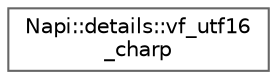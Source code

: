 digraph "Graphical Class Hierarchy"
{
 // LATEX_PDF_SIZE
  bgcolor="transparent";
  edge [fontname=Helvetica,fontsize=10,labelfontname=Helvetica,labelfontsize=10];
  node [fontname=Helvetica,fontsize=10,shape=box,height=0.2,width=0.4];
  rankdir="LR";
  Node0 [id="Node000000",label="Napi::details::vf_utf16\l_charp",height=0.2,width=0.4,color="grey40", fillcolor="white", style="filled",URL="$struct_napi_1_1details_1_1vf__utf16__charp.html",tooltip=" "];
}
